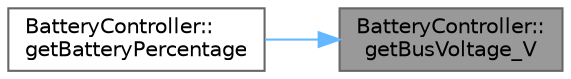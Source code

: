 digraph "BatteryController::getBusVoltage_V"
{
 // LATEX_PDF_SIZE
  bgcolor="transparent";
  edge [fontname=Helvetica,fontsize=10,labelfontname=Helvetica,labelfontsize=10];
  node [fontname=Helvetica,fontsize=10,shape=box,height=0.2,width=0.4];
  rankdir="RL";
  Node1 [id="Node000001",label="BatteryController::\lgetBusVoltage_V",height=0.2,width=0.4,color="gray40", fillcolor="grey60", style="filled", fontcolor="black",tooltip="Get the bus voltage in volts."];
  Node1 -> Node2 [id="edge1_Node000001_Node000002",dir="back",color="steelblue1",style="solid",tooltip=" "];
  Node2 [id="Node000002",label="BatteryController::\lgetBatteryPercentage",height=0.2,width=0.4,color="grey40", fillcolor="white", style="filled",URL="$classBatteryController.html#ae0f3d011563baf767f5c5d6853795a40",tooltip="Get the battery percentage."];
}
